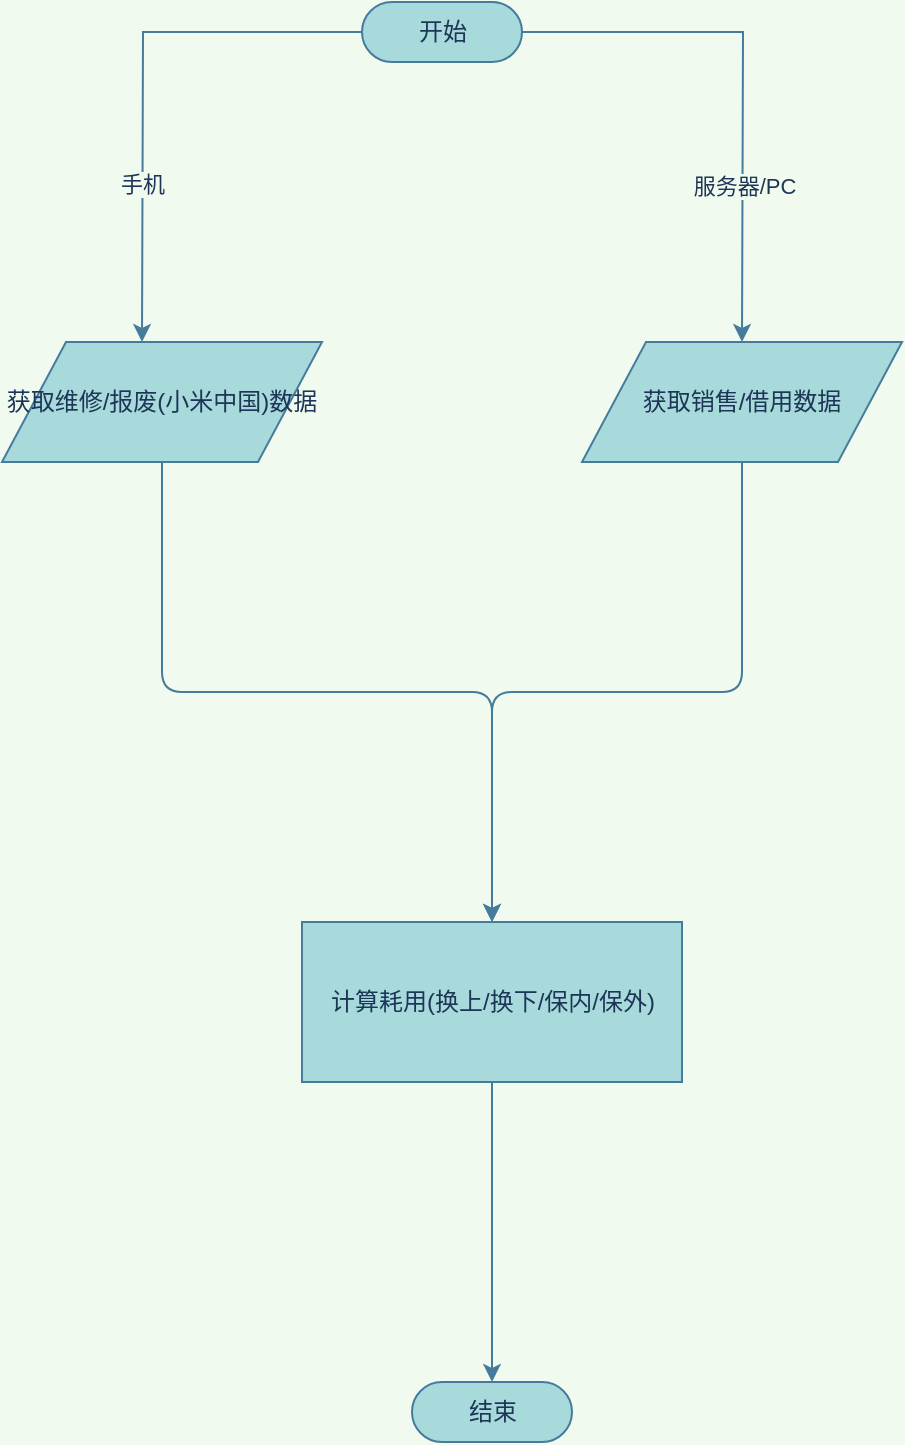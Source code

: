<mxfile version="13.6.6" type="github" pages="2">
  <diagram id="9qeOw-TDJV-rw0LjYK_y" name="耗用">
    <mxGraphModel dx="1134" dy="800" grid="1" gridSize="10" guides="1" tooltips="1" connect="1" arrows="1" fold="1" page="1" pageScale="1" pageWidth="827" pageHeight="1169" background="#F1FAEE" math="0" shadow="0">
      <root>
        <mxCell id="0" />
        <mxCell id="1" parent="0" />
        <mxCell id="xz3s9y3MhucFB3rknWTB-11" value="" style="edgeStyle=orthogonalEdgeStyle;rounded=0;orthogonalLoop=1;jettySize=auto;html=1;labelBackgroundColor=#F1FAEE;strokeColor=#457B9D;fontColor=#1D3557;" edge="1" parent="1" source="xz3s9y3MhucFB3rknWTB-1">
          <mxGeometry relative="1" as="geometry">
            <mxPoint x="210" y="190" as="targetPoint" />
          </mxGeometry>
        </mxCell>
        <mxCell id="xz3s9y3MhucFB3rknWTB-14" value="手机" style="edgeLabel;html=1;align=center;verticalAlign=middle;resizable=0;points=[];labelBackgroundColor=#F1FAEE;fontColor=#1D3557;" vertex="1" connectable="0" parent="xz3s9y3MhucFB3rknWTB-11">
          <mxGeometry x="0.404" y="-1" relative="1" as="geometry">
            <mxPoint as="offset" />
          </mxGeometry>
        </mxCell>
        <mxCell id="xz3s9y3MhucFB3rknWTB-13" value="" style="edgeStyle=orthogonalEdgeStyle;rounded=0;orthogonalLoop=1;jettySize=auto;html=1;labelBackgroundColor=#F1FAEE;strokeColor=#457B9D;fontColor=#1D3557;" edge="1" parent="1" source="xz3s9y3MhucFB3rknWTB-1">
          <mxGeometry relative="1" as="geometry">
            <mxPoint x="510" y="190" as="targetPoint" />
          </mxGeometry>
        </mxCell>
        <mxCell id="xz3s9y3MhucFB3rknWTB-15" value="服务器/PC" style="edgeLabel;html=1;align=center;verticalAlign=middle;resizable=0;points=[];labelBackgroundColor=#F1FAEE;fontColor=#1D3557;" vertex="1" connectable="0" parent="xz3s9y3MhucFB3rknWTB-13">
          <mxGeometry x="0.411" relative="1" as="geometry">
            <mxPoint as="offset" />
          </mxGeometry>
        </mxCell>
        <mxCell id="xz3s9y3MhucFB3rknWTB-1" value="开始" style="html=1;dashed=0;whitespace=wrap;shape=mxgraph.dfd.start;fillColor=#A8DADC;strokeColor=#457B9D;fontColor=#1D3557;" vertex="1" parent="1">
          <mxGeometry x="320" y="20" width="80" height="30" as="geometry" />
        </mxCell>
        <mxCell id="j4vW0vy3ZKRQ1BJBhKvj-2" style="edgeStyle=orthogonalEdgeStyle;curved=0;rounded=1;sketch=0;orthogonalLoop=1;jettySize=auto;html=1;strokeColor=#457B9D;fillColor=#A8DADC;fontColor=#1D3557;" edge="1" parent="1" source="xz3s9y3MhucFB3rknWTB-16" target="j4vW0vy3ZKRQ1BJBhKvj-1">
          <mxGeometry relative="1" as="geometry" />
        </mxCell>
        <mxCell id="xz3s9y3MhucFB3rknWTB-16" value="获取维修/报废(小米中国)数据" style="shape=parallelogram;perimeter=parallelogramPerimeter;html=1;dashed=0;verticalAlign=middle;whiteSpace=wrap;fillColor=#A8DADC;strokeColor=#457B9D;fontColor=#1D3557;" vertex="1" parent="1">
          <mxGeometry x="140" y="190" width="160" height="60" as="geometry" />
        </mxCell>
        <mxCell id="j4vW0vy3ZKRQ1BJBhKvj-3" style="edgeStyle=orthogonalEdgeStyle;curved=0;rounded=1;sketch=0;orthogonalLoop=1;jettySize=auto;html=1;strokeColor=#457B9D;fillColor=#A8DADC;fontColor=#1D3557;entryX=0.5;entryY=0;entryDx=0;entryDy=0;" edge="1" parent="1" source="xz3s9y3MhucFB3rknWTB-17" target="j4vW0vy3ZKRQ1BJBhKvj-1">
          <mxGeometry relative="1" as="geometry">
            <mxPoint x="360" y="400" as="targetPoint" />
          </mxGeometry>
        </mxCell>
        <mxCell id="xz3s9y3MhucFB3rknWTB-17" value="&lt;span&gt;获取销售/借用数据&lt;/span&gt;" style="shape=parallelogram;perimeter=parallelogramPerimeter;whiteSpace=wrap;html=1;dashed=0;fillColor=#A8DADC;strokeColor=#457B9D;fontColor=#1D3557;" vertex="1" parent="1">
          <mxGeometry x="430" y="190" width="160" height="60" as="geometry" />
        </mxCell>
        <mxCell id="j4vW0vy3ZKRQ1BJBhKvj-6" style="edgeStyle=orthogonalEdgeStyle;curved=0;rounded=1;sketch=0;orthogonalLoop=1;jettySize=auto;html=1;entryX=0.5;entryY=0.5;entryDx=0;entryDy=-15;entryPerimeter=0;strokeColor=#457B9D;fillColor=#A8DADC;fontColor=#1D3557;" edge="1" parent="1" source="j4vW0vy3ZKRQ1BJBhKvj-1" target="j4vW0vy3ZKRQ1BJBhKvj-5">
          <mxGeometry relative="1" as="geometry" />
        </mxCell>
        <mxCell id="j4vW0vy3ZKRQ1BJBhKvj-1" value="计算耗用(换上/换下/保内/保外)" style="html=1;dashed=0;whitespace=wrap;rounded=0;sketch=0;strokeColor=#457B9D;fillColor=#A8DADC;fontColor=#1D3557;" vertex="1" parent="1">
          <mxGeometry x="290" y="480" width="190" height="80" as="geometry" />
        </mxCell>
        <mxCell id="j4vW0vy3ZKRQ1BJBhKvj-5" value="结束" style="html=1;dashed=0;whitespace=wrap;shape=mxgraph.dfd.start;fillColor=#A8DADC;strokeColor=#457B9D;fontColor=#1D3557;" vertex="1" parent="1">
          <mxGeometry x="345" y="710" width="80" height="30" as="geometry" />
        </mxCell>
      </root>
    </mxGraphModel>
  </diagram>
  <diagram id="QJ5TFczsXzoteXP9mDYt" name="Page-2">
    <mxGraphModel dx="1134" dy="800" grid="1" gridSize="10" guides="1" tooltips="1" connect="1" arrows="1" fold="1" page="1" pageScale="1" pageWidth="827" pageHeight="1169" math="0" shadow="0">
      <root>
        <mxCell id="hu2jY_g7sDcTO7a_H1-y-0" />
        <mxCell id="hu2jY_g7sDcTO7a_H1-y-1" parent="hu2jY_g7sDcTO7a_H1-y-0" />
      </root>
    </mxGraphModel>
  </diagram>
</mxfile>
